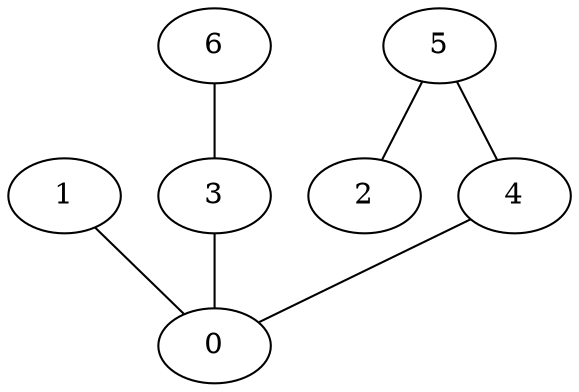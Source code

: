 graph {
    0 [ label = "0" ]
    1 [ label = "1" ]
    2 [ label = "2" ]
    3 [ label = "3" ]
    4 [ label = "4" ]
    5 [ label = "5" ]
    6 [ label = "6" ]
    1 -- 0 [ ]
    5 -- 4 [ ]
    3 -- 0 [ ]
    6 -- 3 [ ]
    4 -- 0 [ ]
    5 -- 2 [ ]
}
